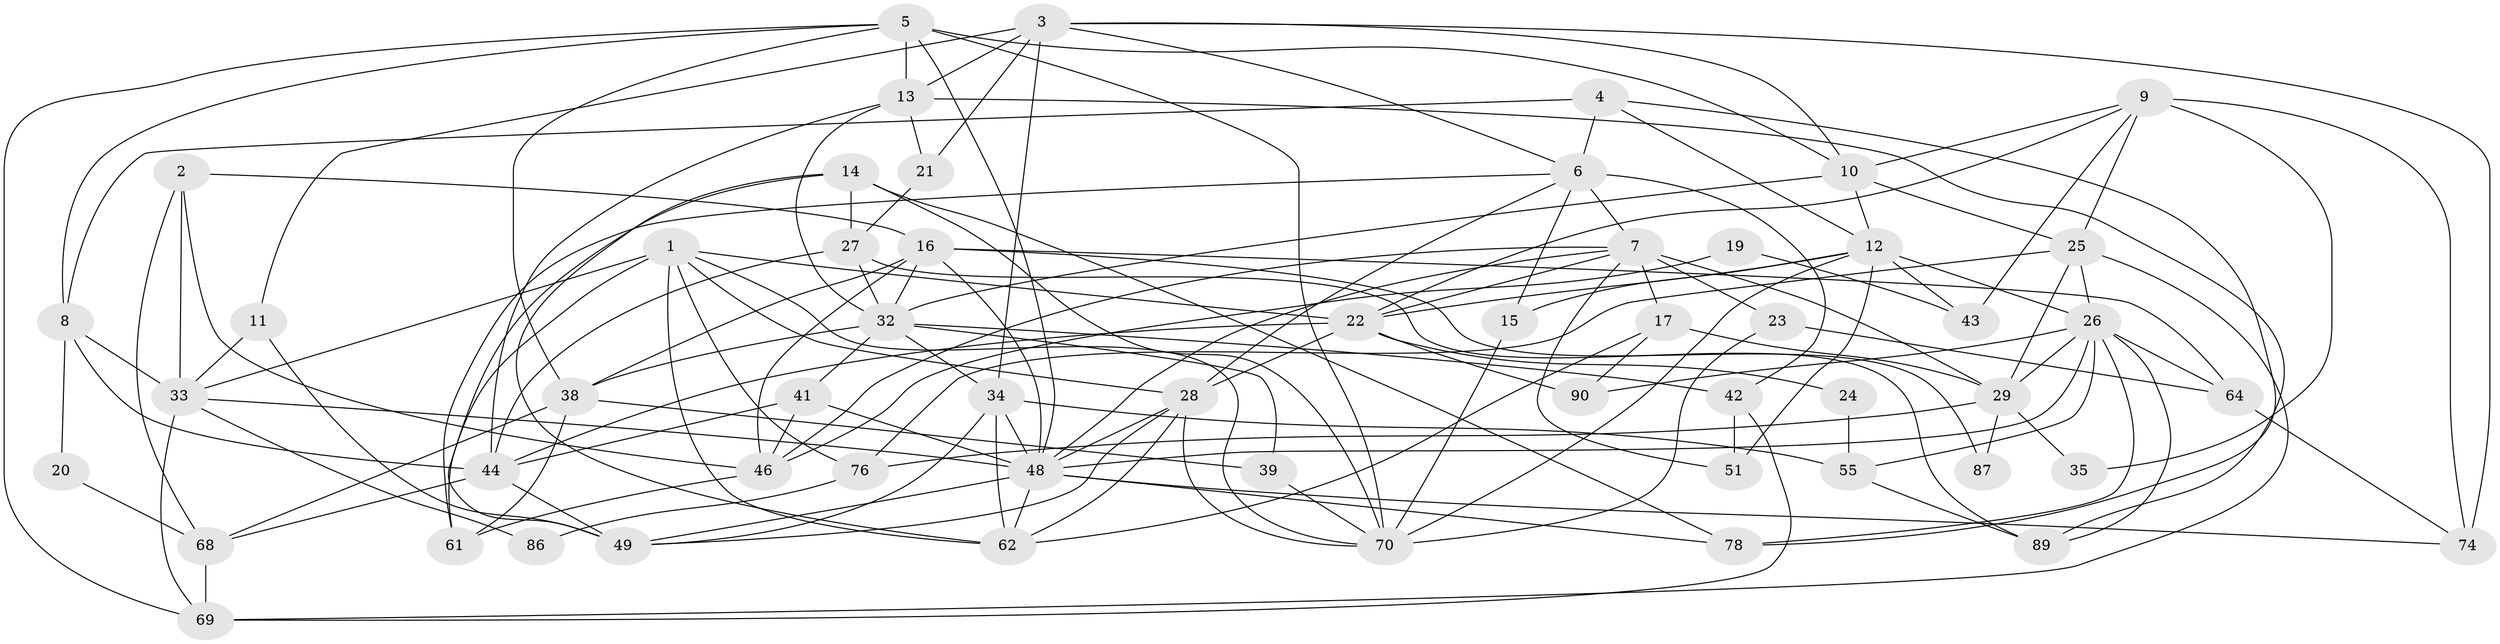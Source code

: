 // Generated by graph-tools (version 1.1) at 2025/23/03/03/25 07:23:57]
// undirected, 56 vertices, 144 edges
graph export_dot {
graph [start="1"]
  node [color=gray90,style=filled];
  1 [super="+47"];
  2 [super="+50"];
  3 [super="+79"];
  4;
  5 [super="+31"];
  6 [super="+40"];
  7 [super="+71"];
  8 [super="+30"];
  9 [super="+18"];
  10 [super="+72"];
  11;
  12 [super="+52"];
  13 [super="+63"];
  14 [super="+36"];
  15 [super="+84"];
  16 [super="+37"];
  17;
  19;
  20;
  21 [super="+80"];
  22 [super="+66"];
  23;
  24;
  25 [super="+57"];
  26 [super="+65"];
  27;
  28 [super="+85"];
  29 [super="+60"];
  32 [super="+67"];
  33 [super="+81"];
  34 [super="+45"];
  35;
  38 [super="+59"];
  39;
  41;
  42;
  43;
  44 [super="+77"];
  46 [super="+54"];
  48 [super="+56"];
  49 [super="+53"];
  51;
  55 [super="+58"];
  61;
  62 [super="+83"];
  64 [super="+82"];
  68 [super="+75"];
  69 [super="+91"];
  70 [super="+73"];
  74;
  76;
  78 [super="+88"];
  86;
  87;
  89;
  90;
  1 -- 76;
  1 -- 22;
  1 -- 70;
  1 -- 33;
  1 -- 28;
  1 -- 61;
  1 -- 62;
  2 -- 33;
  2 -- 68;
  2 -- 46;
  2 -- 16;
  3 -- 10;
  3 -- 13;
  3 -- 74;
  3 -- 34;
  3 -- 6;
  3 -- 11;
  3 -- 21;
  4 -- 6;
  4 -- 78;
  4 -- 8;
  4 -- 12;
  5 -- 10;
  5 -- 48;
  5 -- 70;
  5 -- 69;
  5 -- 8;
  5 -- 38;
  5 -- 13;
  6 -- 42;
  6 -- 7;
  6 -- 28;
  6 -- 61;
  6 -- 15;
  7 -- 23;
  7 -- 46;
  7 -- 22;
  7 -- 29;
  7 -- 17;
  7 -- 51;
  7 -- 48;
  8 -- 44;
  8 -- 33;
  8 -- 20;
  9 -- 25;
  9 -- 43;
  9 -- 35;
  9 -- 74;
  9 -- 22;
  9 -- 10;
  10 -- 25;
  10 -- 32;
  10 -- 12;
  11 -- 33;
  11 -- 49;
  12 -- 26;
  12 -- 43;
  12 -- 70;
  12 -- 22;
  12 -- 51;
  12 -- 15;
  13 -- 44;
  13 -- 89;
  13 -- 32;
  13 -- 21;
  14 -- 70;
  14 -- 27;
  14 -- 62;
  14 -- 49;
  14 -- 78;
  15 -- 70;
  16 -- 46;
  16 -- 38;
  16 -- 64;
  16 -- 87;
  16 -- 32;
  16 -- 48;
  17 -- 29;
  17 -- 90;
  17 -- 62;
  19 -- 43;
  19 -- 46;
  20 -- 68;
  21 -- 27;
  22 -- 28;
  22 -- 24;
  22 -- 90;
  22 -- 44;
  23 -- 70;
  23 -- 64;
  24 -- 55;
  25 -- 69;
  25 -- 26;
  25 -- 76;
  25 -- 29;
  26 -- 55;
  26 -- 78 [weight=2];
  26 -- 48;
  26 -- 89;
  26 -- 90;
  26 -- 64;
  26 -- 29;
  27 -- 89;
  27 -- 44;
  27 -- 32;
  28 -- 70;
  28 -- 48;
  28 -- 62;
  28 -- 49;
  29 -- 76;
  29 -- 87;
  29 -- 35;
  32 -- 39;
  32 -- 34;
  32 -- 41;
  32 -- 42;
  32 -- 38;
  33 -- 86;
  33 -- 69;
  33 -- 48;
  34 -- 62;
  34 -- 55;
  34 -- 48;
  34 -- 49;
  38 -- 61;
  38 -- 68;
  38 -- 39;
  39 -- 70;
  41 -- 44;
  41 -- 46;
  41 -- 48;
  42 -- 69;
  42 -- 51;
  44 -- 68;
  44 -- 49;
  46 -- 61;
  48 -- 74;
  48 -- 78;
  48 -- 62;
  48 -- 49;
  55 -- 89;
  64 -- 74;
  68 -- 69 [weight=2];
  76 -- 86;
}
